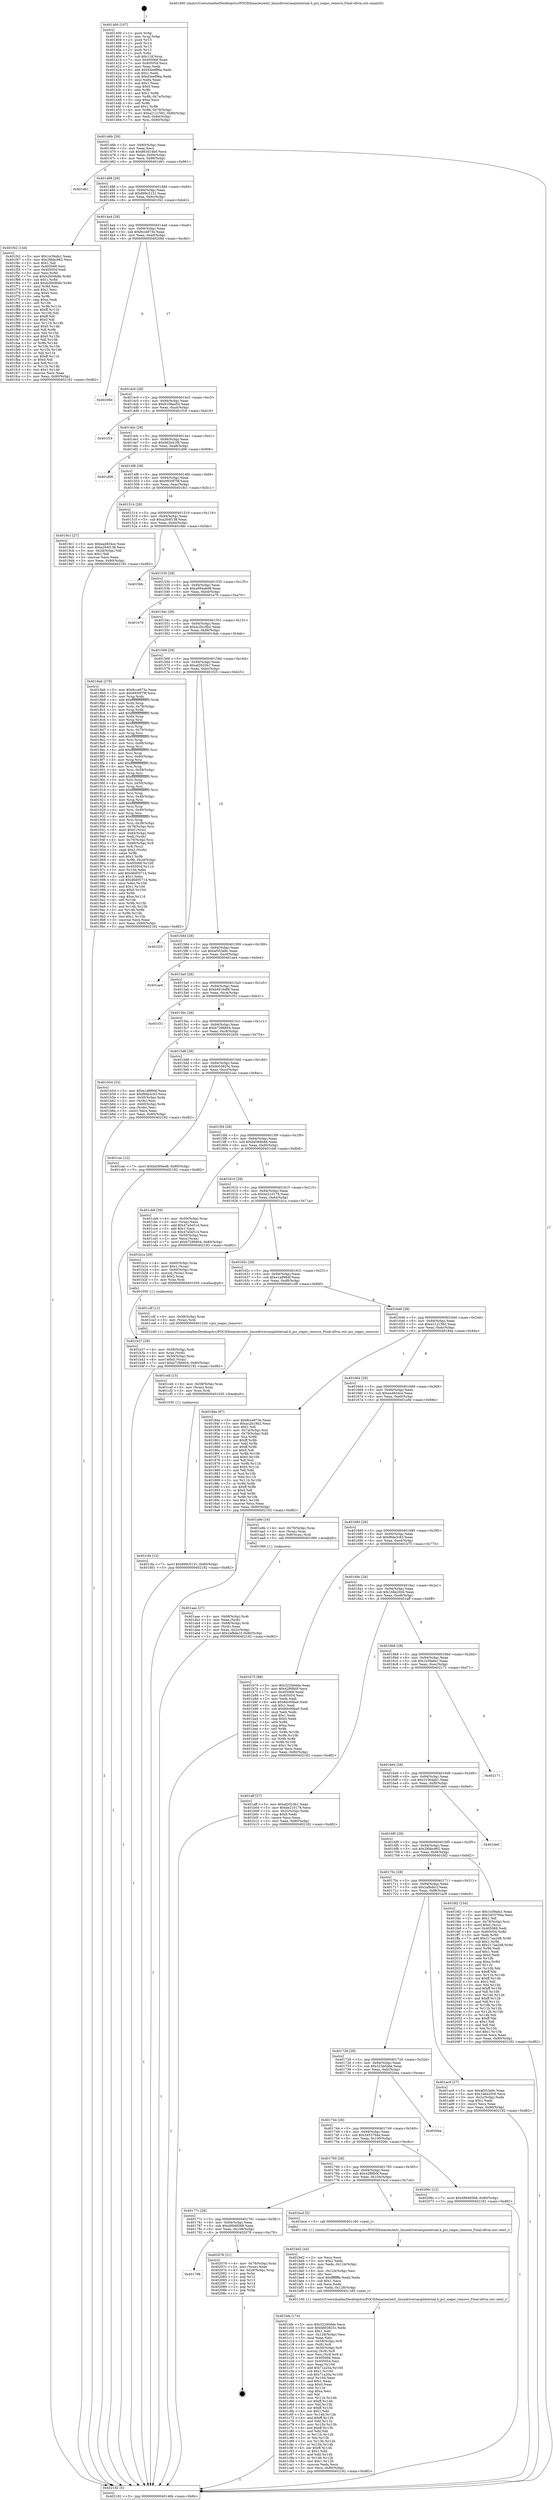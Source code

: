 digraph "0x401400" {
  label = "0x401400 (/mnt/c/Users/mathe/Desktop/tcc/POCII/binaries/extr_linuxdriversacpiinternal.h_pci_ioapic_remove_Final-ollvm.out::main(0))"
  labelloc = "t"
  node[shape=record]

  Entry [label="",width=0.3,height=0.3,shape=circle,fillcolor=black,style=filled]
  "0x40146b" [label="{
     0x40146b [29]\l
     | [instrs]\l
     &nbsp;&nbsp;0x40146b \<+3\>: mov -0x80(%rbp),%eax\l
     &nbsp;&nbsp;0x40146e \<+2\>: mov %eax,%ecx\l
     &nbsp;&nbsp;0x401470 \<+6\>: sub $0x863d14b0,%ecx\l
     &nbsp;&nbsp;0x401476 \<+6\>: mov %eax,-0x94(%rbp)\l
     &nbsp;&nbsp;0x40147c \<+6\>: mov %ecx,-0x98(%rbp)\l
     &nbsp;&nbsp;0x401482 \<+6\>: je 0000000000401d61 \<main+0x961\>\l
  }"]
  "0x401d61" [label="{
     0x401d61\l
  }", style=dashed]
  "0x401488" [label="{
     0x401488 [28]\l
     | [instrs]\l
     &nbsp;&nbsp;0x401488 \<+5\>: jmp 000000000040148d \<main+0x8d\>\l
     &nbsp;&nbsp;0x40148d \<+6\>: mov -0x94(%rbp),%eax\l
     &nbsp;&nbsp;0x401493 \<+5\>: sub $0x899c5131,%eax\l
     &nbsp;&nbsp;0x401498 \<+6\>: mov %eax,-0x9c(%rbp)\l
     &nbsp;&nbsp;0x40149e \<+6\>: je 0000000000401f42 \<main+0xb42\>\l
  }"]
  Exit [label="",width=0.3,height=0.3,shape=circle,fillcolor=black,style=filled,peripheries=2]
  "0x401f42" [label="{
     0x401f42 [144]\l
     | [instrs]\l
     &nbsp;&nbsp;0x401f42 \<+5\>: mov $0x1e39afa1,%eax\l
     &nbsp;&nbsp;0x401f47 \<+5\>: mov $0x28bbc962,%ecx\l
     &nbsp;&nbsp;0x401f4c \<+2\>: mov $0x1,%dl\l
     &nbsp;&nbsp;0x401f4e \<+7\>: mov 0x405068,%esi\l
     &nbsp;&nbsp;0x401f55 \<+7\>: mov 0x405054,%edi\l
     &nbsp;&nbsp;0x401f5c \<+3\>: mov %esi,%r8d\l
     &nbsp;&nbsp;0x401f5f \<+7\>: sub $0xb2b0db8b,%r8d\l
     &nbsp;&nbsp;0x401f66 \<+4\>: sub $0x1,%r8d\l
     &nbsp;&nbsp;0x401f6a \<+7\>: add $0xb2b0db8b,%r8d\l
     &nbsp;&nbsp;0x401f71 \<+4\>: imul %r8d,%esi\l
     &nbsp;&nbsp;0x401f75 \<+3\>: and $0x1,%esi\l
     &nbsp;&nbsp;0x401f78 \<+3\>: cmp $0x0,%esi\l
     &nbsp;&nbsp;0x401f7b \<+4\>: sete %r9b\l
     &nbsp;&nbsp;0x401f7f \<+3\>: cmp $0xa,%edi\l
     &nbsp;&nbsp;0x401f82 \<+4\>: setl %r10b\l
     &nbsp;&nbsp;0x401f86 \<+3\>: mov %r9b,%r11b\l
     &nbsp;&nbsp;0x401f89 \<+4\>: xor $0xff,%r11b\l
     &nbsp;&nbsp;0x401f8d \<+3\>: mov %r10b,%bl\l
     &nbsp;&nbsp;0x401f90 \<+3\>: xor $0xff,%bl\l
     &nbsp;&nbsp;0x401f93 \<+3\>: xor $0x0,%dl\l
     &nbsp;&nbsp;0x401f96 \<+3\>: mov %r11b,%r14b\l
     &nbsp;&nbsp;0x401f99 \<+4\>: and $0x0,%r14b\l
     &nbsp;&nbsp;0x401f9d \<+3\>: and %dl,%r9b\l
     &nbsp;&nbsp;0x401fa0 \<+3\>: mov %bl,%r15b\l
     &nbsp;&nbsp;0x401fa3 \<+4\>: and $0x0,%r15b\l
     &nbsp;&nbsp;0x401fa7 \<+3\>: and %dl,%r10b\l
     &nbsp;&nbsp;0x401faa \<+3\>: or %r9b,%r14b\l
     &nbsp;&nbsp;0x401fad \<+3\>: or %r10b,%r15b\l
     &nbsp;&nbsp;0x401fb0 \<+3\>: xor %r15b,%r14b\l
     &nbsp;&nbsp;0x401fb3 \<+3\>: or %bl,%r11b\l
     &nbsp;&nbsp;0x401fb6 \<+4\>: xor $0xff,%r11b\l
     &nbsp;&nbsp;0x401fba \<+3\>: or $0x0,%dl\l
     &nbsp;&nbsp;0x401fbd \<+3\>: and %dl,%r11b\l
     &nbsp;&nbsp;0x401fc0 \<+3\>: or %r11b,%r14b\l
     &nbsp;&nbsp;0x401fc3 \<+4\>: test $0x1,%r14b\l
     &nbsp;&nbsp;0x401fc7 \<+3\>: cmovne %ecx,%eax\l
     &nbsp;&nbsp;0x401fca \<+3\>: mov %eax,-0x80(%rbp)\l
     &nbsp;&nbsp;0x401fcd \<+5\>: jmp 0000000000402182 \<main+0xd82\>\l
  }"]
  "0x4014a4" [label="{
     0x4014a4 [28]\l
     | [instrs]\l
     &nbsp;&nbsp;0x4014a4 \<+5\>: jmp 00000000004014a9 \<main+0xa9\>\l
     &nbsp;&nbsp;0x4014a9 \<+6\>: mov -0x94(%rbp),%eax\l
     &nbsp;&nbsp;0x4014af \<+5\>: sub $0x8cce873e,%eax\l
     &nbsp;&nbsp;0x4014b4 \<+6\>: mov %eax,-0xa0(%rbp)\l
     &nbsp;&nbsp;0x4014ba \<+6\>: je 000000000040208d \<main+0xc8d\>\l
  }"]
  "0x401798" [label="{
     0x401798\l
  }", style=dashed]
  "0x40208d" [label="{
     0x40208d\l
  }", style=dashed]
  "0x4014c0" [label="{
     0x4014c0 [28]\l
     | [instrs]\l
     &nbsp;&nbsp;0x4014c0 \<+5\>: jmp 00000000004014c5 \<main+0xc5\>\l
     &nbsp;&nbsp;0x4014c5 \<+6\>: mov -0x94(%rbp),%eax\l
     &nbsp;&nbsp;0x4014cb \<+5\>: sub $0x9106ae54,%eax\l
     &nbsp;&nbsp;0x4014d0 \<+6\>: mov %eax,-0xa4(%rbp)\l
     &nbsp;&nbsp;0x4014d6 \<+6\>: je 0000000000401f19 \<main+0xb19\>\l
  }"]
  "0x402078" [label="{
     0x402078 [21]\l
     | [instrs]\l
     &nbsp;&nbsp;0x402078 \<+4\>: mov -0x78(%rbp),%rax\l
     &nbsp;&nbsp;0x40207c \<+2\>: mov (%rax),%eax\l
     &nbsp;&nbsp;0x40207e \<+4\>: lea -0x28(%rbp),%rsp\l
     &nbsp;&nbsp;0x402082 \<+1\>: pop %rbx\l
     &nbsp;&nbsp;0x402083 \<+2\>: pop %r12\l
     &nbsp;&nbsp;0x402085 \<+2\>: pop %r13\l
     &nbsp;&nbsp;0x402087 \<+2\>: pop %r14\l
     &nbsp;&nbsp;0x402089 \<+2\>: pop %r15\l
     &nbsp;&nbsp;0x40208b \<+1\>: pop %rbp\l
     &nbsp;&nbsp;0x40208c \<+1\>: ret\l
  }"]
  "0x401f19" [label="{
     0x401f19\l
  }", style=dashed]
  "0x4014dc" [label="{
     0x4014dc [28]\l
     | [instrs]\l
     &nbsp;&nbsp;0x4014dc \<+5\>: jmp 00000000004014e1 \<main+0xe1\>\l
     &nbsp;&nbsp;0x4014e1 \<+6\>: mov -0x94(%rbp),%eax\l
     &nbsp;&nbsp;0x4014e7 \<+5\>: sub $0x962b41f8,%eax\l
     &nbsp;&nbsp;0x4014ec \<+6\>: mov %eax,-0xa8(%rbp)\l
     &nbsp;&nbsp;0x4014f2 \<+6\>: je 0000000000401d06 \<main+0x906\>\l
  }"]
  "0x401cfa" [label="{
     0x401cfa [12]\l
     | [instrs]\l
     &nbsp;&nbsp;0x401cfa \<+7\>: movl $0x899c5131,-0x80(%rbp)\l
     &nbsp;&nbsp;0x401d01 \<+5\>: jmp 0000000000402182 \<main+0xd82\>\l
  }"]
  "0x401d06" [label="{
     0x401d06\l
  }", style=dashed]
  "0x4014f8" [label="{
     0x4014f8 [28]\l
     | [instrs]\l
     &nbsp;&nbsp;0x4014f8 \<+5\>: jmp 00000000004014fd \<main+0xfd\>\l
     &nbsp;&nbsp;0x4014fd \<+6\>: mov -0x94(%rbp),%eax\l
     &nbsp;&nbsp;0x401503 \<+5\>: sub $0x9930f79f,%eax\l
     &nbsp;&nbsp;0x401508 \<+6\>: mov %eax,-0xac(%rbp)\l
     &nbsp;&nbsp;0x40150e \<+6\>: je 00000000004019c1 \<main+0x5c1\>\l
  }"]
  "0x401ceb" [label="{
     0x401ceb [15]\l
     | [instrs]\l
     &nbsp;&nbsp;0x401ceb \<+4\>: mov -0x58(%rbp),%rax\l
     &nbsp;&nbsp;0x401cef \<+3\>: mov (%rax),%rax\l
     &nbsp;&nbsp;0x401cf2 \<+3\>: mov %rax,%rdi\l
     &nbsp;&nbsp;0x401cf5 \<+5\>: call 0000000000401030 \<free@plt\>\l
     | [calls]\l
     &nbsp;&nbsp;0x401030 \{1\} (unknown)\l
  }"]
  "0x4019c1" [label="{
     0x4019c1 [27]\l
     | [instrs]\l
     &nbsp;&nbsp;0x4019c1 \<+5\>: mov $0xea4654ce,%eax\l
     &nbsp;&nbsp;0x4019c6 \<+5\>: mov $0xa264f138,%ecx\l
     &nbsp;&nbsp;0x4019cb \<+3\>: mov -0x2d(%rbp),%dl\l
     &nbsp;&nbsp;0x4019ce \<+3\>: test $0x1,%dl\l
     &nbsp;&nbsp;0x4019d1 \<+3\>: cmovne %ecx,%eax\l
     &nbsp;&nbsp;0x4019d4 \<+3\>: mov %eax,-0x80(%rbp)\l
     &nbsp;&nbsp;0x4019d7 \<+5\>: jmp 0000000000402182 \<main+0xd82\>\l
  }"]
  "0x401514" [label="{
     0x401514 [28]\l
     | [instrs]\l
     &nbsp;&nbsp;0x401514 \<+5\>: jmp 0000000000401519 \<main+0x119\>\l
     &nbsp;&nbsp;0x401519 \<+6\>: mov -0x94(%rbp),%eax\l
     &nbsp;&nbsp;0x40151f \<+5\>: sub $0xa264f138,%eax\l
     &nbsp;&nbsp;0x401524 \<+6\>: mov %eax,-0xb0(%rbp)\l
     &nbsp;&nbsp;0x40152a \<+6\>: je 00000000004019dc \<main+0x5dc\>\l
  }"]
  "0x401bfe" [label="{
     0x401bfe [174]\l
     | [instrs]\l
     &nbsp;&nbsp;0x401bfe \<+5\>: mov $0x32340dde,%ecx\l
     &nbsp;&nbsp;0x401c03 \<+5\>: mov $0xbb03825c,%edx\l
     &nbsp;&nbsp;0x401c08 \<+3\>: mov $0x1,%dil\l
     &nbsp;&nbsp;0x401c0b \<+6\>: mov -0x128(%rbp),%esi\l
     &nbsp;&nbsp;0x401c11 \<+3\>: imul %eax,%esi\l
     &nbsp;&nbsp;0x401c14 \<+4\>: mov -0x58(%rbp),%r8\l
     &nbsp;&nbsp;0x401c18 \<+3\>: mov (%r8),%r8\l
     &nbsp;&nbsp;0x401c1b \<+4\>: mov -0x50(%rbp),%r9\l
     &nbsp;&nbsp;0x401c1f \<+3\>: movslq (%r9),%r9\l
     &nbsp;&nbsp;0x401c22 \<+4\>: mov %esi,(%r8,%r9,4)\l
     &nbsp;&nbsp;0x401c26 \<+7\>: mov 0x405068,%eax\l
     &nbsp;&nbsp;0x401c2d \<+7\>: mov 0x405054,%esi\l
     &nbsp;&nbsp;0x401c34 \<+3\>: mov %eax,%r10d\l
     &nbsp;&nbsp;0x401c37 \<+7\>: add $0x71a20a,%r10d\l
     &nbsp;&nbsp;0x401c3e \<+4\>: sub $0x1,%r10d\l
     &nbsp;&nbsp;0x401c42 \<+7\>: sub $0x71a20a,%r10d\l
     &nbsp;&nbsp;0x401c49 \<+4\>: imul %r10d,%eax\l
     &nbsp;&nbsp;0x401c4d \<+3\>: and $0x1,%eax\l
     &nbsp;&nbsp;0x401c50 \<+3\>: cmp $0x0,%eax\l
     &nbsp;&nbsp;0x401c53 \<+4\>: sete %r11b\l
     &nbsp;&nbsp;0x401c57 \<+3\>: cmp $0xa,%esi\l
     &nbsp;&nbsp;0x401c5a \<+3\>: setl %bl\l
     &nbsp;&nbsp;0x401c5d \<+3\>: mov %r11b,%r14b\l
     &nbsp;&nbsp;0x401c60 \<+4\>: xor $0xff,%r14b\l
     &nbsp;&nbsp;0x401c64 \<+3\>: mov %bl,%r15b\l
     &nbsp;&nbsp;0x401c67 \<+4\>: xor $0xff,%r15b\l
     &nbsp;&nbsp;0x401c6b \<+4\>: xor $0x1,%dil\l
     &nbsp;&nbsp;0x401c6f \<+3\>: mov %r14b,%r12b\l
     &nbsp;&nbsp;0x401c72 \<+4\>: and $0xff,%r12b\l
     &nbsp;&nbsp;0x401c76 \<+3\>: and %dil,%r11b\l
     &nbsp;&nbsp;0x401c79 \<+3\>: mov %r15b,%r13b\l
     &nbsp;&nbsp;0x401c7c \<+4\>: and $0xff,%r13b\l
     &nbsp;&nbsp;0x401c80 \<+3\>: and %dil,%bl\l
     &nbsp;&nbsp;0x401c83 \<+3\>: or %r11b,%r12b\l
     &nbsp;&nbsp;0x401c86 \<+3\>: or %bl,%r13b\l
     &nbsp;&nbsp;0x401c89 \<+3\>: xor %r13b,%r12b\l
     &nbsp;&nbsp;0x401c8c \<+3\>: or %r15b,%r14b\l
     &nbsp;&nbsp;0x401c8f \<+4\>: xor $0xff,%r14b\l
     &nbsp;&nbsp;0x401c93 \<+4\>: or $0x1,%dil\l
     &nbsp;&nbsp;0x401c97 \<+3\>: and %dil,%r14b\l
     &nbsp;&nbsp;0x401c9a \<+3\>: or %r14b,%r12b\l
     &nbsp;&nbsp;0x401c9d \<+4\>: test $0x1,%r12b\l
     &nbsp;&nbsp;0x401ca1 \<+3\>: cmovne %edx,%ecx\l
     &nbsp;&nbsp;0x401ca4 \<+3\>: mov %ecx,-0x80(%rbp)\l
     &nbsp;&nbsp;0x401ca7 \<+5\>: jmp 0000000000402182 \<main+0xd82\>\l
  }"]
  "0x4019dc" [label="{
     0x4019dc\l
  }", style=dashed]
  "0x401530" [label="{
     0x401530 [28]\l
     | [instrs]\l
     &nbsp;&nbsp;0x401530 \<+5\>: jmp 0000000000401535 \<main+0x135\>\l
     &nbsp;&nbsp;0x401535 \<+6\>: mov -0x94(%rbp),%eax\l
     &nbsp;&nbsp;0x40153b \<+5\>: sub $0xa994a6d8,%eax\l
     &nbsp;&nbsp;0x401540 \<+6\>: mov %eax,-0xb4(%rbp)\l
     &nbsp;&nbsp;0x401546 \<+6\>: je 0000000000401e70 \<main+0xa70\>\l
  }"]
  "0x401bd2" [label="{
     0x401bd2 [44]\l
     | [instrs]\l
     &nbsp;&nbsp;0x401bd2 \<+2\>: xor %ecx,%ecx\l
     &nbsp;&nbsp;0x401bd4 \<+5\>: mov $0x2,%edx\l
     &nbsp;&nbsp;0x401bd9 \<+6\>: mov %edx,-0x124(%rbp)\l
     &nbsp;&nbsp;0x401bdf \<+1\>: cltd\l
     &nbsp;&nbsp;0x401be0 \<+6\>: mov -0x124(%rbp),%esi\l
     &nbsp;&nbsp;0x401be6 \<+2\>: idiv %esi\l
     &nbsp;&nbsp;0x401be8 \<+6\>: imul $0xfffffffe,%edx,%edx\l
     &nbsp;&nbsp;0x401bee \<+3\>: sub $0x1,%ecx\l
     &nbsp;&nbsp;0x401bf1 \<+2\>: sub %ecx,%edx\l
     &nbsp;&nbsp;0x401bf3 \<+6\>: mov %edx,-0x128(%rbp)\l
     &nbsp;&nbsp;0x401bf9 \<+5\>: call 0000000000401160 \<next_i\>\l
     | [calls]\l
     &nbsp;&nbsp;0x401160 \{1\} (/mnt/c/Users/mathe/Desktop/tcc/POCII/binaries/extr_linuxdriversacpiinternal.h_pci_ioapic_remove_Final-ollvm.out::next_i)\l
  }"]
  "0x401e70" [label="{
     0x401e70\l
  }", style=dashed]
  "0x40154c" [label="{
     0x40154c [28]\l
     | [instrs]\l
     &nbsp;&nbsp;0x40154c \<+5\>: jmp 0000000000401551 \<main+0x151\>\l
     &nbsp;&nbsp;0x401551 \<+6\>: mov -0x94(%rbp),%eax\l
     &nbsp;&nbsp;0x401557 \<+5\>: sub $0xac2b18b2,%eax\l
     &nbsp;&nbsp;0x40155c \<+6\>: mov %eax,-0xb8(%rbp)\l
     &nbsp;&nbsp;0x401562 \<+6\>: je 00000000004018ab \<main+0x4ab\>\l
  }"]
  "0x40177c" [label="{
     0x40177c [28]\l
     | [instrs]\l
     &nbsp;&nbsp;0x40177c \<+5\>: jmp 0000000000401781 \<main+0x381\>\l
     &nbsp;&nbsp;0x401781 \<+6\>: mov -0x94(%rbp),%eax\l
     &nbsp;&nbsp;0x401787 \<+5\>: sub $0x49948568,%eax\l
     &nbsp;&nbsp;0x40178c \<+6\>: mov %eax,-0x108(%rbp)\l
     &nbsp;&nbsp;0x401792 \<+6\>: je 0000000000402078 \<main+0xc78\>\l
  }"]
  "0x4018ab" [label="{
     0x4018ab [278]\l
     | [instrs]\l
     &nbsp;&nbsp;0x4018ab \<+5\>: mov $0x8cce873e,%eax\l
     &nbsp;&nbsp;0x4018b0 \<+5\>: mov $0x9930f79f,%ecx\l
     &nbsp;&nbsp;0x4018b5 \<+3\>: mov %rsp,%rdx\l
     &nbsp;&nbsp;0x4018b8 \<+4\>: add $0xfffffffffffffff0,%rdx\l
     &nbsp;&nbsp;0x4018bc \<+3\>: mov %rdx,%rsp\l
     &nbsp;&nbsp;0x4018bf \<+4\>: mov %rdx,-0x78(%rbp)\l
     &nbsp;&nbsp;0x4018c3 \<+3\>: mov %rsp,%rdx\l
     &nbsp;&nbsp;0x4018c6 \<+4\>: add $0xfffffffffffffff0,%rdx\l
     &nbsp;&nbsp;0x4018ca \<+3\>: mov %rdx,%rsp\l
     &nbsp;&nbsp;0x4018cd \<+3\>: mov %rsp,%rsi\l
     &nbsp;&nbsp;0x4018d0 \<+4\>: add $0xfffffffffffffff0,%rsi\l
     &nbsp;&nbsp;0x4018d4 \<+3\>: mov %rsi,%rsp\l
     &nbsp;&nbsp;0x4018d7 \<+4\>: mov %rsi,-0x70(%rbp)\l
     &nbsp;&nbsp;0x4018db \<+3\>: mov %rsp,%rsi\l
     &nbsp;&nbsp;0x4018de \<+4\>: add $0xfffffffffffffff0,%rsi\l
     &nbsp;&nbsp;0x4018e2 \<+3\>: mov %rsi,%rsp\l
     &nbsp;&nbsp;0x4018e5 \<+4\>: mov %rsi,-0x68(%rbp)\l
     &nbsp;&nbsp;0x4018e9 \<+3\>: mov %rsp,%rsi\l
     &nbsp;&nbsp;0x4018ec \<+4\>: add $0xfffffffffffffff0,%rsi\l
     &nbsp;&nbsp;0x4018f0 \<+3\>: mov %rsi,%rsp\l
     &nbsp;&nbsp;0x4018f3 \<+4\>: mov %rsi,-0x60(%rbp)\l
     &nbsp;&nbsp;0x4018f7 \<+3\>: mov %rsp,%rsi\l
     &nbsp;&nbsp;0x4018fa \<+4\>: add $0xfffffffffffffff0,%rsi\l
     &nbsp;&nbsp;0x4018fe \<+3\>: mov %rsi,%rsp\l
     &nbsp;&nbsp;0x401901 \<+4\>: mov %rsi,-0x58(%rbp)\l
     &nbsp;&nbsp;0x401905 \<+3\>: mov %rsp,%rsi\l
     &nbsp;&nbsp;0x401908 \<+4\>: add $0xfffffffffffffff0,%rsi\l
     &nbsp;&nbsp;0x40190c \<+3\>: mov %rsi,%rsp\l
     &nbsp;&nbsp;0x40190f \<+4\>: mov %rsi,-0x50(%rbp)\l
     &nbsp;&nbsp;0x401913 \<+3\>: mov %rsp,%rsi\l
     &nbsp;&nbsp;0x401916 \<+4\>: add $0xfffffffffffffff0,%rsi\l
     &nbsp;&nbsp;0x40191a \<+3\>: mov %rsi,%rsp\l
     &nbsp;&nbsp;0x40191d \<+4\>: mov %rsi,-0x48(%rbp)\l
     &nbsp;&nbsp;0x401921 \<+3\>: mov %rsp,%rsi\l
     &nbsp;&nbsp;0x401924 \<+4\>: add $0xfffffffffffffff0,%rsi\l
     &nbsp;&nbsp;0x401928 \<+3\>: mov %rsi,%rsp\l
     &nbsp;&nbsp;0x40192b \<+4\>: mov %rsi,-0x40(%rbp)\l
     &nbsp;&nbsp;0x40192f \<+3\>: mov %rsp,%rsi\l
     &nbsp;&nbsp;0x401932 \<+4\>: add $0xfffffffffffffff0,%rsi\l
     &nbsp;&nbsp;0x401936 \<+3\>: mov %rsi,%rsp\l
     &nbsp;&nbsp;0x401939 \<+4\>: mov %rsi,-0x38(%rbp)\l
     &nbsp;&nbsp;0x40193d \<+4\>: mov -0x78(%rbp),%rsi\l
     &nbsp;&nbsp;0x401941 \<+6\>: movl $0x0,(%rsi)\l
     &nbsp;&nbsp;0x401947 \<+6\>: mov -0x84(%rbp),%edi\l
     &nbsp;&nbsp;0x40194d \<+2\>: mov %edi,(%rdx)\l
     &nbsp;&nbsp;0x40194f \<+4\>: mov -0x70(%rbp),%rsi\l
     &nbsp;&nbsp;0x401953 \<+7\>: mov -0x90(%rbp),%r8\l
     &nbsp;&nbsp;0x40195a \<+3\>: mov %r8,(%rsi)\l
     &nbsp;&nbsp;0x40195d \<+3\>: cmpl $0x2,(%rdx)\l
     &nbsp;&nbsp;0x401960 \<+4\>: setne %r9b\l
     &nbsp;&nbsp;0x401964 \<+4\>: and $0x1,%r9b\l
     &nbsp;&nbsp;0x401968 \<+4\>: mov %r9b,-0x2d(%rbp)\l
     &nbsp;&nbsp;0x40196c \<+8\>: mov 0x405068,%r10d\l
     &nbsp;&nbsp;0x401974 \<+8\>: mov 0x405054,%r11d\l
     &nbsp;&nbsp;0x40197c \<+3\>: mov %r10d,%ebx\l
     &nbsp;&nbsp;0x40197f \<+6\>: add $0xd6d05714,%ebx\l
     &nbsp;&nbsp;0x401985 \<+3\>: sub $0x1,%ebx\l
     &nbsp;&nbsp;0x401988 \<+6\>: sub $0xd6d05714,%ebx\l
     &nbsp;&nbsp;0x40198e \<+4\>: imul %ebx,%r10d\l
     &nbsp;&nbsp;0x401992 \<+4\>: and $0x1,%r10d\l
     &nbsp;&nbsp;0x401996 \<+4\>: cmp $0x0,%r10d\l
     &nbsp;&nbsp;0x40199a \<+4\>: sete %r9b\l
     &nbsp;&nbsp;0x40199e \<+4\>: cmp $0xa,%r11d\l
     &nbsp;&nbsp;0x4019a2 \<+4\>: setl %r14b\l
     &nbsp;&nbsp;0x4019a6 \<+3\>: mov %r9b,%r15b\l
     &nbsp;&nbsp;0x4019a9 \<+3\>: and %r14b,%r15b\l
     &nbsp;&nbsp;0x4019ac \<+3\>: xor %r14b,%r9b\l
     &nbsp;&nbsp;0x4019af \<+3\>: or %r9b,%r15b\l
     &nbsp;&nbsp;0x4019b2 \<+4\>: test $0x1,%r15b\l
     &nbsp;&nbsp;0x4019b6 \<+3\>: cmovne %ecx,%eax\l
     &nbsp;&nbsp;0x4019b9 \<+3\>: mov %eax,-0x80(%rbp)\l
     &nbsp;&nbsp;0x4019bc \<+5\>: jmp 0000000000402182 \<main+0xd82\>\l
  }"]
  "0x401568" [label="{
     0x401568 [28]\l
     | [instrs]\l
     &nbsp;&nbsp;0x401568 \<+5\>: jmp 000000000040156d \<main+0x16d\>\l
     &nbsp;&nbsp;0x40156d \<+6\>: mov -0x94(%rbp),%eax\l
     &nbsp;&nbsp;0x401573 \<+5\>: sub $0xaf2023b1,%eax\l
     &nbsp;&nbsp;0x401578 \<+6\>: mov %eax,-0xbc(%rbp)\l
     &nbsp;&nbsp;0x40157e \<+6\>: je 0000000000401f25 \<main+0xb25\>\l
  }"]
  "0x401bcd" [label="{
     0x401bcd [5]\l
     | [instrs]\l
     &nbsp;&nbsp;0x401bcd \<+5\>: call 0000000000401160 \<next_i\>\l
     | [calls]\l
     &nbsp;&nbsp;0x401160 \{1\} (/mnt/c/Users/mathe/Desktop/tcc/POCII/binaries/extr_linuxdriversacpiinternal.h_pci_ioapic_remove_Final-ollvm.out::next_i)\l
  }"]
  "0x401f25" [label="{
     0x401f25\l
  }", style=dashed]
  "0x401584" [label="{
     0x401584 [28]\l
     | [instrs]\l
     &nbsp;&nbsp;0x401584 \<+5\>: jmp 0000000000401589 \<main+0x189\>\l
     &nbsp;&nbsp;0x401589 \<+6\>: mov -0x94(%rbp),%eax\l
     &nbsp;&nbsp;0x40158f \<+5\>: sub $0xaf353a9c,%eax\l
     &nbsp;&nbsp;0x401594 \<+6\>: mov %eax,-0xc0(%rbp)\l
     &nbsp;&nbsp;0x40159a \<+6\>: je 0000000000401ae4 \<main+0x6e4\>\l
  }"]
  "0x401760" [label="{
     0x401760 [28]\l
     | [instrs]\l
     &nbsp;&nbsp;0x401760 \<+5\>: jmp 0000000000401765 \<main+0x365\>\l
     &nbsp;&nbsp;0x401765 \<+6\>: mov -0x94(%rbp),%eax\l
     &nbsp;&nbsp;0x40176b \<+5\>: sub $0x42f6fb0f,%eax\l
     &nbsp;&nbsp;0x401770 \<+6\>: mov %eax,-0x104(%rbp)\l
     &nbsp;&nbsp;0x401776 \<+6\>: je 0000000000401bcd \<main+0x7cd\>\l
  }"]
  "0x401ae4" [label="{
     0x401ae4\l
  }", style=dashed]
  "0x4015a0" [label="{
     0x4015a0 [28]\l
     | [instrs]\l
     &nbsp;&nbsp;0x4015a0 \<+5\>: jmp 00000000004015a5 \<main+0x1a5\>\l
     &nbsp;&nbsp;0x4015a5 \<+6\>: mov -0x94(%rbp),%eax\l
     &nbsp;&nbsp;0x4015ab \<+5\>: sub $0xb491bdf6,%eax\l
     &nbsp;&nbsp;0x4015b0 \<+6\>: mov %eax,-0xc4(%rbp)\l
     &nbsp;&nbsp;0x4015b6 \<+6\>: je 0000000000401f31 \<main+0xb31\>\l
  }"]
  "0x40206c" [label="{
     0x40206c [12]\l
     | [instrs]\l
     &nbsp;&nbsp;0x40206c \<+7\>: movl $0x49948568,-0x80(%rbp)\l
     &nbsp;&nbsp;0x402073 \<+5\>: jmp 0000000000402182 \<main+0xd82\>\l
  }"]
  "0x401f31" [label="{
     0x401f31\l
  }", style=dashed]
  "0x4015bc" [label="{
     0x4015bc [28]\l
     | [instrs]\l
     &nbsp;&nbsp;0x4015bc \<+5\>: jmp 00000000004015c1 \<main+0x1c1\>\l
     &nbsp;&nbsp;0x4015c1 \<+6\>: mov -0x94(%rbp),%eax\l
     &nbsp;&nbsp;0x4015c7 \<+5\>: sub $0xb7286604,%eax\l
     &nbsp;&nbsp;0x4015cc \<+6\>: mov %eax,-0xc8(%rbp)\l
     &nbsp;&nbsp;0x4015d2 \<+6\>: je 0000000000401b54 \<main+0x754\>\l
  }"]
  "0x401744" [label="{
     0x401744 [28]\l
     | [instrs]\l
     &nbsp;&nbsp;0x401744 \<+5\>: jmp 0000000000401749 \<main+0x349\>\l
     &nbsp;&nbsp;0x401749 \<+6\>: mov -0x94(%rbp),%eax\l
     &nbsp;&nbsp;0x40174f \<+5\>: sub $0x3453794a,%eax\l
     &nbsp;&nbsp;0x401754 \<+6\>: mov %eax,-0x100(%rbp)\l
     &nbsp;&nbsp;0x40175a \<+6\>: je 000000000040206c \<main+0xc6c\>\l
  }"]
  "0x401b54" [label="{
     0x401b54 [33]\l
     | [instrs]\l
     &nbsp;&nbsp;0x401b54 \<+5\>: mov $0xe1a8994f,%eax\l
     &nbsp;&nbsp;0x401b59 \<+5\>: mov $0xf9da3c83,%ecx\l
     &nbsp;&nbsp;0x401b5e \<+4\>: mov -0x50(%rbp),%rdx\l
     &nbsp;&nbsp;0x401b62 \<+2\>: mov (%rdx),%esi\l
     &nbsp;&nbsp;0x401b64 \<+4\>: mov -0x60(%rbp),%rdx\l
     &nbsp;&nbsp;0x401b68 \<+2\>: cmp (%rdx),%esi\l
     &nbsp;&nbsp;0x401b6a \<+3\>: cmovl %ecx,%eax\l
     &nbsp;&nbsp;0x401b6d \<+3\>: mov %eax,-0x80(%rbp)\l
     &nbsp;&nbsp;0x401b70 \<+5\>: jmp 0000000000402182 \<main+0xd82\>\l
  }"]
  "0x4015d8" [label="{
     0x4015d8 [28]\l
     | [instrs]\l
     &nbsp;&nbsp;0x4015d8 \<+5\>: jmp 00000000004015dd \<main+0x1dd\>\l
     &nbsp;&nbsp;0x4015dd \<+6\>: mov -0x94(%rbp),%eax\l
     &nbsp;&nbsp;0x4015e3 \<+5\>: sub $0xbb03825c,%eax\l
     &nbsp;&nbsp;0x4015e8 \<+6\>: mov %eax,-0xcc(%rbp)\l
     &nbsp;&nbsp;0x4015ee \<+6\>: je 0000000000401cac \<main+0x8ac\>\l
  }"]
  "0x4020ea" [label="{
     0x4020ea\l
  }", style=dashed]
  "0x401cac" [label="{
     0x401cac [12]\l
     | [instrs]\l
     &nbsp;&nbsp;0x401cac \<+7\>: movl $0xbd369a48,-0x80(%rbp)\l
     &nbsp;&nbsp;0x401cb3 \<+5\>: jmp 0000000000402182 \<main+0xd82\>\l
  }"]
  "0x4015f4" [label="{
     0x4015f4 [28]\l
     | [instrs]\l
     &nbsp;&nbsp;0x4015f4 \<+5\>: jmp 00000000004015f9 \<main+0x1f9\>\l
     &nbsp;&nbsp;0x4015f9 \<+6\>: mov -0x94(%rbp),%eax\l
     &nbsp;&nbsp;0x4015ff \<+5\>: sub $0xbd369a48,%eax\l
     &nbsp;&nbsp;0x401604 \<+6\>: mov %eax,-0xd0(%rbp)\l
     &nbsp;&nbsp;0x40160a \<+6\>: je 0000000000401cb8 \<main+0x8b8\>\l
  }"]
  "0x401b37" [label="{
     0x401b37 [29]\l
     | [instrs]\l
     &nbsp;&nbsp;0x401b37 \<+4\>: mov -0x58(%rbp),%rdi\l
     &nbsp;&nbsp;0x401b3b \<+3\>: mov %rax,(%rdi)\l
     &nbsp;&nbsp;0x401b3e \<+4\>: mov -0x50(%rbp),%rax\l
     &nbsp;&nbsp;0x401b42 \<+6\>: movl $0x0,(%rax)\l
     &nbsp;&nbsp;0x401b48 \<+7\>: movl $0xb7286604,-0x80(%rbp)\l
     &nbsp;&nbsp;0x401b4f \<+5\>: jmp 0000000000402182 \<main+0xd82\>\l
  }"]
  "0x401cb8" [label="{
     0x401cb8 [39]\l
     | [instrs]\l
     &nbsp;&nbsp;0x401cb8 \<+4\>: mov -0x50(%rbp),%rax\l
     &nbsp;&nbsp;0x401cbc \<+2\>: mov (%rax),%ecx\l
     &nbsp;&nbsp;0x401cbe \<+6\>: add $0x47a5e51d,%ecx\l
     &nbsp;&nbsp;0x401cc4 \<+3\>: add $0x1,%ecx\l
     &nbsp;&nbsp;0x401cc7 \<+6\>: sub $0x47a5e51d,%ecx\l
     &nbsp;&nbsp;0x401ccd \<+4\>: mov -0x50(%rbp),%rax\l
     &nbsp;&nbsp;0x401cd1 \<+2\>: mov %ecx,(%rax)\l
     &nbsp;&nbsp;0x401cd3 \<+7\>: movl $0xb7286604,-0x80(%rbp)\l
     &nbsp;&nbsp;0x401cda \<+5\>: jmp 0000000000402182 \<main+0xd82\>\l
  }"]
  "0x401610" [label="{
     0x401610 [28]\l
     | [instrs]\l
     &nbsp;&nbsp;0x401610 \<+5\>: jmp 0000000000401615 \<main+0x215\>\l
     &nbsp;&nbsp;0x401615 \<+6\>: mov -0x94(%rbp),%eax\l
     &nbsp;&nbsp;0x40161b \<+5\>: sub $0xbe210178,%eax\l
     &nbsp;&nbsp;0x401620 \<+6\>: mov %eax,-0xd4(%rbp)\l
     &nbsp;&nbsp;0x401626 \<+6\>: je 0000000000401b1a \<main+0x71a\>\l
  }"]
  "0x401728" [label="{
     0x401728 [28]\l
     | [instrs]\l
     &nbsp;&nbsp;0x401728 \<+5\>: jmp 000000000040172d \<main+0x32d\>\l
     &nbsp;&nbsp;0x40172d \<+6\>: mov -0x94(%rbp),%eax\l
     &nbsp;&nbsp;0x401733 \<+5\>: sub $0x32340dde,%eax\l
     &nbsp;&nbsp;0x401738 \<+6\>: mov %eax,-0xfc(%rbp)\l
     &nbsp;&nbsp;0x40173e \<+6\>: je 00000000004020ea \<main+0xcea\>\l
  }"]
  "0x401b1a" [label="{
     0x401b1a [29]\l
     | [instrs]\l
     &nbsp;&nbsp;0x401b1a \<+4\>: mov -0x60(%rbp),%rax\l
     &nbsp;&nbsp;0x401b1e \<+6\>: movl $0x1,(%rax)\l
     &nbsp;&nbsp;0x401b24 \<+4\>: mov -0x60(%rbp),%rax\l
     &nbsp;&nbsp;0x401b28 \<+3\>: movslq (%rax),%rax\l
     &nbsp;&nbsp;0x401b2b \<+4\>: shl $0x2,%rax\l
     &nbsp;&nbsp;0x401b2f \<+3\>: mov %rax,%rdi\l
     &nbsp;&nbsp;0x401b32 \<+5\>: call 0000000000401050 \<malloc@plt\>\l
     | [calls]\l
     &nbsp;&nbsp;0x401050 \{1\} (unknown)\l
  }"]
  "0x40162c" [label="{
     0x40162c [28]\l
     | [instrs]\l
     &nbsp;&nbsp;0x40162c \<+5\>: jmp 0000000000401631 \<main+0x231\>\l
     &nbsp;&nbsp;0x401631 \<+6\>: mov -0x94(%rbp),%eax\l
     &nbsp;&nbsp;0x401637 \<+5\>: sub $0xe1a8994f,%eax\l
     &nbsp;&nbsp;0x40163c \<+6\>: mov %eax,-0xd8(%rbp)\l
     &nbsp;&nbsp;0x401642 \<+6\>: je 0000000000401cdf \<main+0x8df\>\l
  }"]
  "0x401ac9" [label="{
     0x401ac9 [27]\l
     | [instrs]\l
     &nbsp;&nbsp;0x401ac9 \<+5\>: mov $0xaf353a9c,%eax\l
     &nbsp;&nbsp;0x401ace \<+5\>: mov $0x1b6e20c6,%ecx\l
     &nbsp;&nbsp;0x401ad3 \<+3\>: mov -0x2c(%rbp),%edx\l
     &nbsp;&nbsp;0x401ad6 \<+3\>: cmp $0x1,%edx\l
     &nbsp;&nbsp;0x401ad9 \<+3\>: cmovl %ecx,%eax\l
     &nbsp;&nbsp;0x401adc \<+3\>: mov %eax,-0x80(%rbp)\l
     &nbsp;&nbsp;0x401adf \<+5\>: jmp 0000000000402182 \<main+0xd82\>\l
  }"]
  "0x401cdf" [label="{
     0x401cdf [12]\l
     | [instrs]\l
     &nbsp;&nbsp;0x401cdf \<+4\>: mov -0x58(%rbp),%rax\l
     &nbsp;&nbsp;0x401ce3 \<+3\>: mov (%rax),%rdi\l
     &nbsp;&nbsp;0x401ce6 \<+5\>: call 0000000000401240 \<pci_ioapic_remove\>\l
     | [calls]\l
     &nbsp;&nbsp;0x401240 \{1\} (/mnt/c/Users/mathe/Desktop/tcc/POCII/binaries/extr_linuxdriversacpiinternal.h_pci_ioapic_remove_Final-ollvm.out::pci_ioapic_remove)\l
  }"]
  "0x401648" [label="{
     0x401648 [28]\l
     | [instrs]\l
     &nbsp;&nbsp;0x401648 \<+5\>: jmp 000000000040164d \<main+0x24d\>\l
     &nbsp;&nbsp;0x40164d \<+6\>: mov -0x94(%rbp),%eax\l
     &nbsp;&nbsp;0x401653 \<+5\>: sub $0xe2121582,%eax\l
     &nbsp;&nbsp;0x401658 \<+6\>: mov %eax,-0xdc(%rbp)\l
     &nbsp;&nbsp;0x40165e \<+6\>: je 000000000040184a \<main+0x44a\>\l
  }"]
  "0x40170c" [label="{
     0x40170c [28]\l
     | [instrs]\l
     &nbsp;&nbsp;0x40170c \<+5\>: jmp 0000000000401711 \<main+0x311\>\l
     &nbsp;&nbsp;0x401711 \<+6\>: mov -0x94(%rbp),%eax\l
     &nbsp;&nbsp;0x401717 \<+5\>: sub $0x2afbde1f,%eax\l
     &nbsp;&nbsp;0x40171c \<+6\>: mov %eax,-0xf8(%rbp)\l
     &nbsp;&nbsp;0x401722 \<+6\>: je 0000000000401ac9 \<main+0x6c9\>\l
  }"]
  "0x40184a" [label="{
     0x40184a [97]\l
     | [instrs]\l
     &nbsp;&nbsp;0x40184a \<+5\>: mov $0x8cce873e,%eax\l
     &nbsp;&nbsp;0x40184f \<+5\>: mov $0xac2b18b2,%ecx\l
     &nbsp;&nbsp;0x401854 \<+2\>: mov $0x1,%dl\l
     &nbsp;&nbsp;0x401856 \<+4\>: mov -0x7a(%rbp),%sil\l
     &nbsp;&nbsp;0x40185a \<+4\>: mov -0x79(%rbp),%dil\l
     &nbsp;&nbsp;0x40185e \<+3\>: mov %sil,%r8b\l
     &nbsp;&nbsp;0x401861 \<+4\>: xor $0xff,%r8b\l
     &nbsp;&nbsp;0x401865 \<+3\>: mov %dil,%r9b\l
     &nbsp;&nbsp;0x401868 \<+4\>: xor $0xff,%r9b\l
     &nbsp;&nbsp;0x40186c \<+3\>: xor $0x0,%dl\l
     &nbsp;&nbsp;0x40186f \<+3\>: mov %r8b,%r10b\l
     &nbsp;&nbsp;0x401872 \<+4\>: and $0x0,%r10b\l
     &nbsp;&nbsp;0x401876 \<+3\>: and %dl,%sil\l
     &nbsp;&nbsp;0x401879 \<+3\>: mov %r9b,%r11b\l
     &nbsp;&nbsp;0x40187c \<+4\>: and $0x0,%r11b\l
     &nbsp;&nbsp;0x401880 \<+3\>: and %dl,%dil\l
     &nbsp;&nbsp;0x401883 \<+3\>: or %sil,%r10b\l
     &nbsp;&nbsp;0x401886 \<+3\>: or %dil,%r11b\l
     &nbsp;&nbsp;0x401889 \<+3\>: xor %r11b,%r10b\l
     &nbsp;&nbsp;0x40188c \<+3\>: or %r9b,%r8b\l
     &nbsp;&nbsp;0x40188f \<+4\>: xor $0xff,%r8b\l
     &nbsp;&nbsp;0x401893 \<+3\>: or $0x0,%dl\l
     &nbsp;&nbsp;0x401896 \<+3\>: and %dl,%r8b\l
     &nbsp;&nbsp;0x401899 \<+3\>: or %r8b,%r10b\l
     &nbsp;&nbsp;0x40189c \<+4\>: test $0x1,%r10b\l
     &nbsp;&nbsp;0x4018a0 \<+3\>: cmovne %ecx,%eax\l
     &nbsp;&nbsp;0x4018a3 \<+3\>: mov %eax,-0x80(%rbp)\l
     &nbsp;&nbsp;0x4018a6 \<+5\>: jmp 0000000000402182 \<main+0xd82\>\l
  }"]
  "0x401664" [label="{
     0x401664 [28]\l
     | [instrs]\l
     &nbsp;&nbsp;0x401664 \<+5\>: jmp 0000000000401669 \<main+0x269\>\l
     &nbsp;&nbsp;0x401669 \<+6\>: mov -0x94(%rbp),%eax\l
     &nbsp;&nbsp;0x40166f \<+5\>: sub $0xea4654ce,%eax\l
     &nbsp;&nbsp;0x401674 \<+6\>: mov %eax,-0xe0(%rbp)\l
     &nbsp;&nbsp;0x40167a \<+6\>: je 0000000000401a9e \<main+0x69e\>\l
  }"]
  "0x402182" [label="{
     0x402182 [5]\l
     | [instrs]\l
     &nbsp;&nbsp;0x402182 \<+5\>: jmp 000000000040146b \<main+0x6b\>\l
  }"]
  "0x401400" [label="{
     0x401400 [107]\l
     | [instrs]\l
     &nbsp;&nbsp;0x401400 \<+1\>: push %rbp\l
     &nbsp;&nbsp;0x401401 \<+3\>: mov %rsp,%rbp\l
     &nbsp;&nbsp;0x401404 \<+2\>: push %r15\l
     &nbsp;&nbsp;0x401406 \<+2\>: push %r14\l
     &nbsp;&nbsp;0x401408 \<+2\>: push %r13\l
     &nbsp;&nbsp;0x40140a \<+2\>: push %r12\l
     &nbsp;&nbsp;0x40140c \<+1\>: push %rbx\l
     &nbsp;&nbsp;0x40140d \<+7\>: sub $0x118,%rsp\l
     &nbsp;&nbsp;0x401414 \<+7\>: mov 0x405068,%eax\l
     &nbsp;&nbsp;0x40141b \<+7\>: mov 0x405054,%ecx\l
     &nbsp;&nbsp;0x401422 \<+2\>: mov %eax,%edx\l
     &nbsp;&nbsp;0x401424 \<+6\>: add $0xd3eef96a,%edx\l
     &nbsp;&nbsp;0x40142a \<+3\>: sub $0x1,%edx\l
     &nbsp;&nbsp;0x40142d \<+6\>: sub $0xd3eef96a,%edx\l
     &nbsp;&nbsp;0x401433 \<+3\>: imul %edx,%eax\l
     &nbsp;&nbsp;0x401436 \<+3\>: and $0x1,%eax\l
     &nbsp;&nbsp;0x401439 \<+3\>: cmp $0x0,%eax\l
     &nbsp;&nbsp;0x40143c \<+4\>: sete %r8b\l
     &nbsp;&nbsp;0x401440 \<+4\>: and $0x1,%r8b\l
     &nbsp;&nbsp;0x401444 \<+4\>: mov %r8b,-0x7a(%rbp)\l
     &nbsp;&nbsp;0x401448 \<+3\>: cmp $0xa,%ecx\l
     &nbsp;&nbsp;0x40144b \<+4\>: setl %r8b\l
     &nbsp;&nbsp;0x40144f \<+4\>: and $0x1,%r8b\l
     &nbsp;&nbsp;0x401453 \<+4\>: mov %r8b,-0x79(%rbp)\l
     &nbsp;&nbsp;0x401457 \<+7\>: movl $0xe2121582,-0x80(%rbp)\l
     &nbsp;&nbsp;0x40145e \<+6\>: mov %edi,-0x84(%rbp)\l
     &nbsp;&nbsp;0x401464 \<+7\>: mov %rsi,-0x90(%rbp)\l
  }"]
  "0x401fd2" [label="{
     0x401fd2 [154]\l
     | [instrs]\l
     &nbsp;&nbsp;0x401fd2 \<+5\>: mov $0x1e39afa1,%eax\l
     &nbsp;&nbsp;0x401fd7 \<+5\>: mov $0x3453794a,%ecx\l
     &nbsp;&nbsp;0x401fdc \<+2\>: mov $0x1,%dl\l
     &nbsp;&nbsp;0x401fde \<+4\>: mov -0x78(%rbp),%rsi\l
     &nbsp;&nbsp;0x401fe2 \<+6\>: movl $0x0,(%rsi)\l
     &nbsp;&nbsp;0x401fe8 \<+7\>: mov 0x405068,%edi\l
     &nbsp;&nbsp;0x401fef \<+8\>: mov 0x405054,%r8d\l
     &nbsp;&nbsp;0x401ff7 \<+3\>: mov %edi,%r9d\l
     &nbsp;&nbsp;0x401ffa \<+7\>: add $0x217aa2d8,%r9d\l
     &nbsp;&nbsp;0x402001 \<+4\>: sub $0x1,%r9d\l
     &nbsp;&nbsp;0x402005 \<+7\>: sub $0x217aa2d8,%r9d\l
     &nbsp;&nbsp;0x40200c \<+4\>: imul %r9d,%edi\l
     &nbsp;&nbsp;0x402010 \<+3\>: and $0x1,%edi\l
     &nbsp;&nbsp;0x402013 \<+3\>: cmp $0x0,%edi\l
     &nbsp;&nbsp;0x402016 \<+4\>: sete %r10b\l
     &nbsp;&nbsp;0x40201a \<+4\>: cmp $0xa,%r8d\l
     &nbsp;&nbsp;0x40201e \<+4\>: setl %r11b\l
     &nbsp;&nbsp;0x402022 \<+3\>: mov %r10b,%bl\l
     &nbsp;&nbsp;0x402025 \<+3\>: xor $0xff,%bl\l
     &nbsp;&nbsp;0x402028 \<+3\>: mov %r11b,%r14b\l
     &nbsp;&nbsp;0x40202b \<+4\>: xor $0xff,%r14b\l
     &nbsp;&nbsp;0x40202f \<+3\>: xor $0x1,%dl\l
     &nbsp;&nbsp;0x402032 \<+3\>: mov %bl,%r15b\l
     &nbsp;&nbsp;0x402035 \<+4\>: and $0xff,%r15b\l
     &nbsp;&nbsp;0x402039 \<+3\>: and %dl,%r10b\l
     &nbsp;&nbsp;0x40203c \<+3\>: mov %r14b,%r12b\l
     &nbsp;&nbsp;0x40203f \<+4\>: and $0xff,%r12b\l
     &nbsp;&nbsp;0x402043 \<+3\>: and %dl,%r11b\l
     &nbsp;&nbsp;0x402046 \<+3\>: or %r10b,%r15b\l
     &nbsp;&nbsp;0x402049 \<+3\>: or %r11b,%r12b\l
     &nbsp;&nbsp;0x40204c \<+3\>: xor %r12b,%r15b\l
     &nbsp;&nbsp;0x40204f \<+3\>: or %r14b,%bl\l
     &nbsp;&nbsp;0x402052 \<+3\>: xor $0xff,%bl\l
     &nbsp;&nbsp;0x402055 \<+3\>: or $0x1,%dl\l
     &nbsp;&nbsp;0x402058 \<+2\>: and %dl,%bl\l
     &nbsp;&nbsp;0x40205a \<+3\>: or %bl,%r15b\l
     &nbsp;&nbsp;0x40205d \<+4\>: test $0x1,%r15b\l
     &nbsp;&nbsp;0x402061 \<+3\>: cmovne %ecx,%eax\l
     &nbsp;&nbsp;0x402064 \<+3\>: mov %eax,-0x80(%rbp)\l
     &nbsp;&nbsp;0x402067 \<+5\>: jmp 0000000000402182 \<main+0xd82\>\l
  }"]
  "0x4016f0" [label="{
     0x4016f0 [28]\l
     | [instrs]\l
     &nbsp;&nbsp;0x4016f0 \<+5\>: jmp 00000000004016f5 \<main+0x2f5\>\l
     &nbsp;&nbsp;0x4016f5 \<+6\>: mov -0x94(%rbp),%eax\l
     &nbsp;&nbsp;0x4016fb \<+5\>: sub $0x28bbc962,%eax\l
     &nbsp;&nbsp;0x401700 \<+6\>: mov %eax,-0xf4(%rbp)\l
     &nbsp;&nbsp;0x401706 \<+6\>: je 0000000000401fd2 \<main+0xbd2\>\l
  }"]
  "0x401a9e" [label="{
     0x401a9e [16]\l
     | [instrs]\l
     &nbsp;&nbsp;0x401a9e \<+4\>: mov -0x70(%rbp),%rax\l
     &nbsp;&nbsp;0x401aa2 \<+3\>: mov (%rax),%rax\l
     &nbsp;&nbsp;0x401aa5 \<+4\>: mov 0x8(%rax),%rdi\l
     &nbsp;&nbsp;0x401aa9 \<+5\>: call 0000000000401060 \<atoi@plt\>\l
     | [calls]\l
     &nbsp;&nbsp;0x401060 \{1\} (unknown)\l
  }"]
  "0x401680" [label="{
     0x401680 [28]\l
     | [instrs]\l
     &nbsp;&nbsp;0x401680 \<+5\>: jmp 0000000000401685 \<main+0x285\>\l
     &nbsp;&nbsp;0x401685 \<+6\>: mov -0x94(%rbp),%eax\l
     &nbsp;&nbsp;0x40168b \<+5\>: sub $0xf9da3c83,%eax\l
     &nbsp;&nbsp;0x401690 \<+6\>: mov %eax,-0xe4(%rbp)\l
     &nbsp;&nbsp;0x401696 \<+6\>: je 0000000000401b75 \<main+0x775\>\l
  }"]
  "0x401aae" [label="{
     0x401aae [27]\l
     | [instrs]\l
     &nbsp;&nbsp;0x401aae \<+4\>: mov -0x68(%rbp),%rdi\l
     &nbsp;&nbsp;0x401ab2 \<+2\>: mov %eax,(%rdi)\l
     &nbsp;&nbsp;0x401ab4 \<+4\>: mov -0x68(%rbp),%rdi\l
     &nbsp;&nbsp;0x401ab8 \<+2\>: mov (%rdi),%eax\l
     &nbsp;&nbsp;0x401aba \<+3\>: mov %eax,-0x2c(%rbp)\l
     &nbsp;&nbsp;0x401abd \<+7\>: movl $0x2afbde1f,-0x80(%rbp)\l
     &nbsp;&nbsp;0x401ac4 \<+5\>: jmp 0000000000402182 \<main+0xd82\>\l
  }"]
  "0x401de0" [label="{
     0x401de0\l
  }", style=dashed]
  "0x401b75" [label="{
     0x401b75 [88]\l
     | [instrs]\l
     &nbsp;&nbsp;0x401b75 \<+5\>: mov $0x32340dde,%eax\l
     &nbsp;&nbsp;0x401b7a \<+5\>: mov $0x42f6fb0f,%ecx\l
     &nbsp;&nbsp;0x401b7f \<+7\>: mov 0x405068,%edx\l
     &nbsp;&nbsp;0x401b86 \<+7\>: mov 0x405054,%esi\l
     &nbsp;&nbsp;0x401b8d \<+2\>: mov %edx,%edi\l
     &nbsp;&nbsp;0x401b8f \<+6\>: add $0x8dc00ba0,%edi\l
     &nbsp;&nbsp;0x401b95 \<+3\>: sub $0x1,%edi\l
     &nbsp;&nbsp;0x401b98 \<+6\>: sub $0x8dc00ba0,%edi\l
     &nbsp;&nbsp;0x401b9e \<+3\>: imul %edi,%edx\l
     &nbsp;&nbsp;0x401ba1 \<+3\>: and $0x1,%edx\l
     &nbsp;&nbsp;0x401ba4 \<+3\>: cmp $0x0,%edx\l
     &nbsp;&nbsp;0x401ba7 \<+4\>: sete %r8b\l
     &nbsp;&nbsp;0x401bab \<+3\>: cmp $0xa,%esi\l
     &nbsp;&nbsp;0x401bae \<+4\>: setl %r9b\l
     &nbsp;&nbsp;0x401bb2 \<+3\>: mov %r8b,%r10b\l
     &nbsp;&nbsp;0x401bb5 \<+3\>: and %r9b,%r10b\l
     &nbsp;&nbsp;0x401bb8 \<+3\>: xor %r9b,%r8b\l
     &nbsp;&nbsp;0x401bbb \<+3\>: or %r8b,%r10b\l
     &nbsp;&nbsp;0x401bbe \<+4\>: test $0x1,%r10b\l
     &nbsp;&nbsp;0x401bc2 \<+3\>: cmovne %ecx,%eax\l
     &nbsp;&nbsp;0x401bc5 \<+3\>: mov %eax,-0x80(%rbp)\l
     &nbsp;&nbsp;0x401bc8 \<+5\>: jmp 0000000000402182 \<main+0xd82\>\l
  }"]
  "0x40169c" [label="{
     0x40169c [28]\l
     | [instrs]\l
     &nbsp;&nbsp;0x40169c \<+5\>: jmp 00000000004016a1 \<main+0x2a1\>\l
     &nbsp;&nbsp;0x4016a1 \<+6\>: mov -0x94(%rbp),%eax\l
     &nbsp;&nbsp;0x4016a7 \<+5\>: sub $0x1b6e20c6,%eax\l
     &nbsp;&nbsp;0x4016ac \<+6\>: mov %eax,-0xe8(%rbp)\l
     &nbsp;&nbsp;0x4016b2 \<+6\>: je 0000000000401aff \<main+0x6ff\>\l
  }"]
  "0x4016d4" [label="{
     0x4016d4 [28]\l
     | [instrs]\l
     &nbsp;&nbsp;0x4016d4 \<+5\>: jmp 00000000004016d9 \<main+0x2d9\>\l
     &nbsp;&nbsp;0x4016d9 \<+6\>: mov -0x94(%rbp),%eax\l
     &nbsp;&nbsp;0x4016df \<+5\>: sub $0x21564a81,%eax\l
     &nbsp;&nbsp;0x4016e4 \<+6\>: mov %eax,-0xf0(%rbp)\l
     &nbsp;&nbsp;0x4016ea \<+6\>: je 0000000000401de0 \<main+0x9e0\>\l
  }"]
  "0x401aff" [label="{
     0x401aff [27]\l
     | [instrs]\l
     &nbsp;&nbsp;0x401aff \<+5\>: mov $0xaf2023b1,%eax\l
     &nbsp;&nbsp;0x401b04 \<+5\>: mov $0xbe210178,%ecx\l
     &nbsp;&nbsp;0x401b09 \<+3\>: mov -0x2c(%rbp),%edx\l
     &nbsp;&nbsp;0x401b0c \<+3\>: cmp $0x0,%edx\l
     &nbsp;&nbsp;0x401b0f \<+3\>: cmove %ecx,%eax\l
     &nbsp;&nbsp;0x401b12 \<+3\>: mov %eax,-0x80(%rbp)\l
     &nbsp;&nbsp;0x401b15 \<+5\>: jmp 0000000000402182 \<main+0xd82\>\l
  }"]
  "0x4016b8" [label="{
     0x4016b8 [28]\l
     | [instrs]\l
     &nbsp;&nbsp;0x4016b8 \<+5\>: jmp 00000000004016bd \<main+0x2bd\>\l
     &nbsp;&nbsp;0x4016bd \<+6\>: mov -0x94(%rbp),%eax\l
     &nbsp;&nbsp;0x4016c3 \<+5\>: sub $0x1e39afa1,%eax\l
     &nbsp;&nbsp;0x4016c8 \<+6\>: mov %eax,-0xec(%rbp)\l
     &nbsp;&nbsp;0x4016ce \<+6\>: je 0000000000402171 \<main+0xd71\>\l
  }"]
  "0x402171" [label="{
     0x402171\l
  }", style=dashed]
  Entry -> "0x401400" [label=" 1"]
  "0x40146b" -> "0x401d61" [label=" 0"]
  "0x40146b" -> "0x401488" [label=" 18"]
  "0x402078" -> Exit [label=" 1"]
  "0x401488" -> "0x401f42" [label=" 1"]
  "0x401488" -> "0x4014a4" [label=" 17"]
  "0x40177c" -> "0x401798" [label=" 0"]
  "0x4014a4" -> "0x40208d" [label=" 0"]
  "0x4014a4" -> "0x4014c0" [label=" 17"]
  "0x40177c" -> "0x402078" [label=" 1"]
  "0x4014c0" -> "0x401f19" [label=" 0"]
  "0x4014c0" -> "0x4014dc" [label=" 17"]
  "0x40206c" -> "0x402182" [label=" 1"]
  "0x4014dc" -> "0x401d06" [label=" 0"]
  "0x4014dc" -> "0x4014f8" [label=" 17"]
  "0x401fd2" -> "0x402182" [label=" 1"]
  "0x4014f8" -> "0x4019c1" [label=" 1"]
  "0x4014f8" -> "0x401514" [label=" 16"]
  "0x401f42" -> "0x402182" [label=" 1"]
  "0x401514" -> "0x4019dc" [label=" 0"]
  "0x401514" -> "0x401530" [label=" 16"]
  "0x401cfa" -> "0x402182" [label=" 1"]
  "0x401530" -> "0x401e70" [label=" 0"]
  "0x401530" -> "0x40154c" [label=" 16"]
  "0x401ceb" -> "0x401cfa" [label=" 1"]
  "0x40154c" -> "0x4018ab" [label=" 1"]
  "0x40154c" -> "0x401568" [label=" 15"]
  "0x401cdf" -> "0x401ceb" [label=" 1"]
  "0x401568" -> "0x401f25" [label=" 0"]
  "0x401568" -> "0x401584" [label=" 15"]
  "0x401cb8" -> "0x402182" [label=" 1"]
  "0x401584" -> "0x401ae4" [label=" 0"]
  "0x401584" -> "0x4015a0" [label=" 15"]
  "0x401bfe" -> "0x402182" [label=" 1"]
  "0x4015a0" -> "0x401f31" [label=" 0"]
  "0x4015a0" -> "0x4015bc" [label=" 15"]
  "0x401bd2" -> "0x401bfe" [label=" 1"]
  "0x4015bc" -> "0x401b54" [label=" 2"]
  "0x4015bc" -> "0x4015d8" [label=" 13"]
  "0x401760" -> "0x40177c" [label=" 1"]
  "0x4015d8" -> "0x401cac" [label=" 1"]
  "0x4015d8" -> "0x4015f4" [label=" 12"]
  "0x401760" -> "0x401bcd" [label=" 1"]
  "0x4015f4" -> "0x401cb8" [label=" 1"]
  "0x4015f4" -> "0x401610" [label=" 11"]
  "0x401744" -> "0x401760" [label=" 2"]
  "0x401610" -> "0x401b1a" [label=" 1"]
  "0x401610" -> "0x40162c" [label=" 10"]
  "0x401744" -> "0x40206c" [label=" 1"]
  "0x40162c" -> "0x401cdf" [label=" 1"]
  "0x40162c" -> "0x401648" [label=" 9"]
  "0x401bcd" -> "0x401bd2" [label=" 1"]
  "0x401648" -> "0x40184a" [label=" 1"]
  "0x401648" -> "0x401664" [label=" 8"]
  "0x40184a" -> "0x402182" [label=" 1"]
  "0x401400" -> "0x40146b" [label=" 1"]
  "0x402182" -> "0x40146b" [label=" 17"]
  "0x401728" -> "0x4020ea" [label=" 0"]
  "0x4018ab" -> "0x402182" [label=" 1"]
  "0x4019c1" -> "0x402182" [label=" 1"]
  "0x401cac" -> "0x402182" [label=" 1"]
  "0x401664" -> "0x401a9e" [label=" 1"]
  "0x401664" -> "0x401680" [label=" 7"]
  "0x401a9e" -> "0x401aae" [label=" 1"]
  "0x401aae" -> "0x402182" [label=" 1"]
  "0x401b54" -> "0x402182" [label=" 2"]
  "0x401680" -> "0x401b75" [label=" 1"]
  "0x401680" -> "0x40169c" [label=" 6"]
  "0x401b37" -> "0x402182" [label=" 1"]
  "0x40169c" -> "0x401aff" [label=" 1"]
  "0x40169c" -> "0x4016b8" [label=" 5"]
  "0x401aff" -> "0x402182" [label=" 1"]
  "0x4016b8" -> "0x402171" [label=" 0"]
  "0x4016b8" -> "0x4016d4" [label=" 5"]
  "0x401b1a" -> "0x401b37" [label=" 1"]
  "0x4016d4" -> "0x401de0" [label=" 0"]
  "0x4016d4" -> "0x4016f0" [label=" 5"]
  "0x401b75" -> "0x402182" [label=" 1"]
  "0x4016f0" -> "0x401fd2" [label=" 1"]
  "0x4016f0" -> "0x40170c" [label=" 4"]
  "0x401728" -> "0x401744" [label=" 3"]
  "0x40170c" -> "0x401ac9" [label=" 1"]
  "0x40170c" -> "0x401728" [label=" 3"]
  "0x401ac9" -> "0x402182" [label=" 1"]
}
